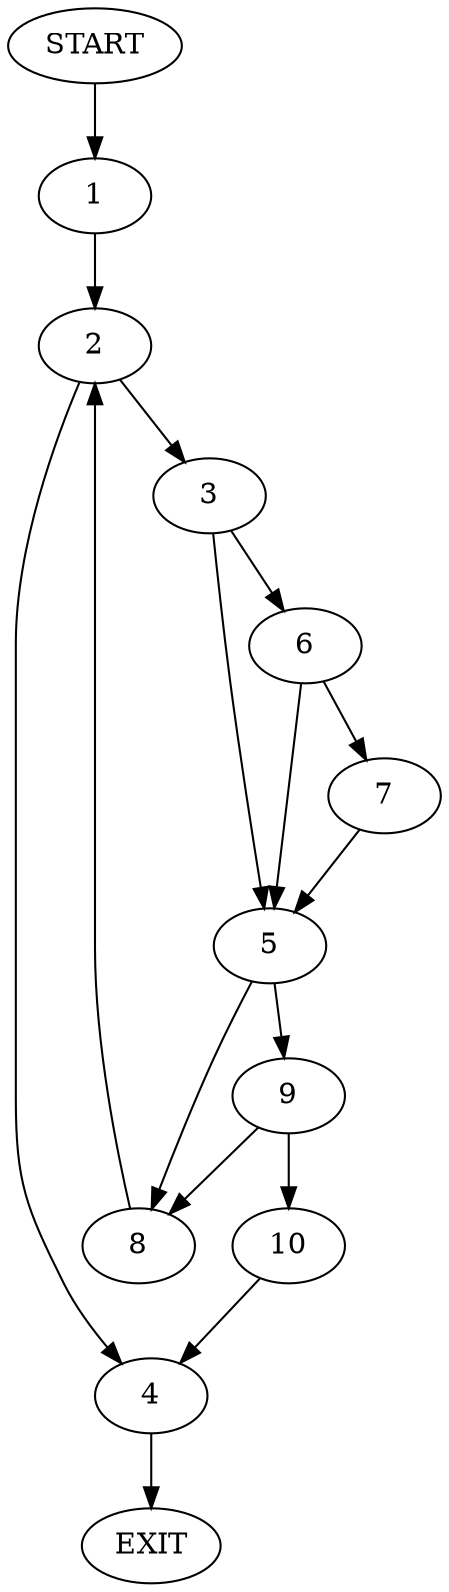digraph {
0 [label="START"]
11 [label="EXIT"]
0 -> 1
1 -> 2
2 -> 3
2 -> 4
3 -> 5
3 -> 6
4 -> 11
6 -> 5
6 -> 7
5 -> 8
5 -> 9
7 -> 5
9 -> 8
9 -> 10
8 -> 2
10 -> 4
}
